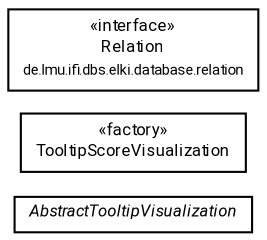 #!/usr/local/bin/dot
#
# Class diagram 
# Generated by UMLGraph version R5_7_2-60-g0e99a6 (http://www.spinellis.gr/umlgraph/)
#

digraph G {
	graph [fontnames="svg"]
	edge [fontname="Roboto",fontsize=7,labelfontname="Roboto",labelfontsize=7,color="black"];
	node [fontname="Roboto",fontcolor="black",fontsize=8,shape=plaintext,margin=0,width=0,height=0];
	nodesep=0.15;
	ranksep=0.25;
	rankdir=LR;
	// de.lmu.ifi.dbs.elki.visualization.visualizers.scatterplot.AbstractTooltipVisualization
	c10259801 [label=<<table title="de.lmu.ifi.dbs.elki.visualization.visualizers.scatterplot.AbstractTooltipVisualization" border="0" cellborder="1" cellspacing="0" cellpadding="2" href="AbstractTooltipVisualization.html" target="_parent">
		<tr><td><table border="0" cellspacing="0" cellpadding="1">
		<tr><td align="center" balign="center"> <font face="Roboto"><i>AbstractTooltipVisualization</i></font> </td></tr>
		</table></td></tr>
		</table>>, URL="AbstractTooltipVisualization.html"];
	// de.lmu.ifi.dbs.elki.visualization.visualizers.scatterplot.TooltipScoreVisualization
	c10259828 [label=<<table title="de.lmu.ifi.dbs.elki.visualization.visualizers.scatterplot.TooltipScoreVisualization" border="0" cellborder="1" cellspacing="0" cellpadding="2" href="TooltipScoreVisualization.html" target="_parent">
		<tr><td><table border="0" cellspacing="0" cellpadding="1">
		<tr><td align="center" balign="center"> &#171;factory&#187; </td></tr>
		<tr><td align="center" balign="center"> <font face="Roboto">TooltipScoreVisualization</font> </td></tr>
		</table></td></tr>
		</table>>, URL="TooltipScoreVisualization.html"];
	// de.lmu.ifi.dbs.elki.database.relation.Relation<O>
	c10260535 [label=<<table title="de.lmu.ifi.dbs.elki.database.relation.Relation" border="0" cellborder="1" cellspacing="0" cellpadding="2" href="../../../database/relation/Relation.html" target="_parent">
		<tr><td><table border="0" cellspacing="0" cellpadding="1">
		<tr><td align="center" balign="center"> &#171;interface&#187; </td></tr>
		<tr><td align="center" balign="center"> <font face="Roboto">Relation</font> </td></tr>
		<tr><td align="center" balign="center"> <font face="Roboto" point-size="7.0">de.lmu.ifi.dbs.elki.database.relation</font> </td></tr>
		</table></td></tr>
		</table>>, URL="../../../database/relation/Relation.html"];
}

